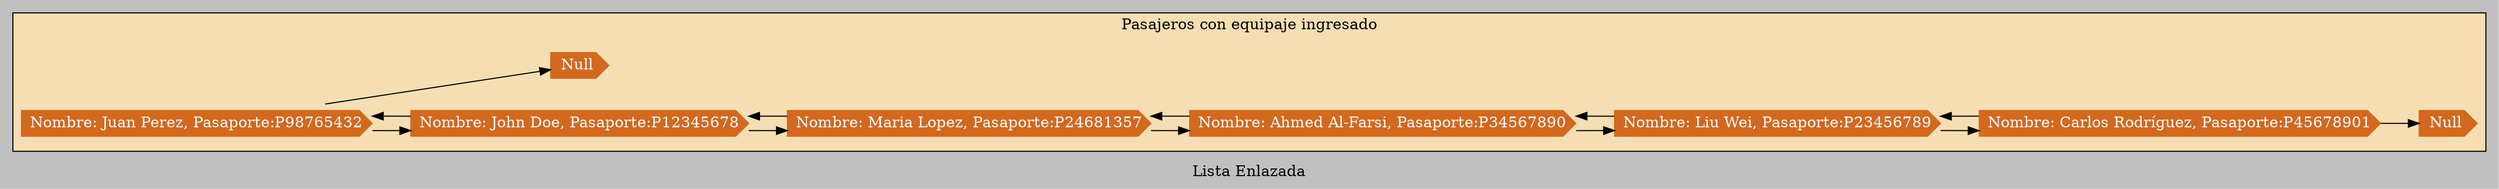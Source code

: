 digraph G { 
rankdir = LR;
label="Lista Enlazada";bgcolor=grey 
subgraph cluster_top_floor{
bgcolor=wheat; 
label="Pasajeros con equipaje ingresado";
nodo0[ shape=cds , fontcolor=aliceblue , style=filled , color=chocolate , label="Nombre: Juan Perez, Pasaporte:P98765432"]
nodo1[ shape=cds , fontcolor=aliceblue , style=filled , color=chocolate , label="Nombre: John Doe, Pasaporte:P12345678"]
nodo2[ shape=cds , fontcolor=aliceblue , style=filled , color=chocolate , label="Nombre: Maria Lopez, Pasaporte:P24681357"]
nodo3[ shape=cds , fontcolor=aliceblue , style=filled , color=chocolate , label="Nombre: Ahmed Al-Farsi, Pasaporte:P34567890"]
nodo4[ shape=cds , fontcolor=aliceblue , style=filled , color=chocolate , label="Nombre: Liu Wei, Pasaporte:P23456789"]
nodo5[ shape=cds , fontcolor=aliceblue , style=filled , color=chocolate , label="Nombre: Carlos Rodríguez, Pasaporte:P45678901"]
nul[ shape=cds , fontcolor=aliceblue , style=filled , color=chocolate , label="Null "]
nul2[ shape=cds , fontcolor=aliceblue , style=filled , color=chocolate , label="Null "]
nodo0 -> nodo1 -> nodo2 -> nodo3 -> nodo4 -> nodo5;
nodo5 -> nul
nodo5 -> nodo4 -> nodo3 -> nodo2 -> nodo1 -> nodo0;
nodo0 -> nul2;
}
}